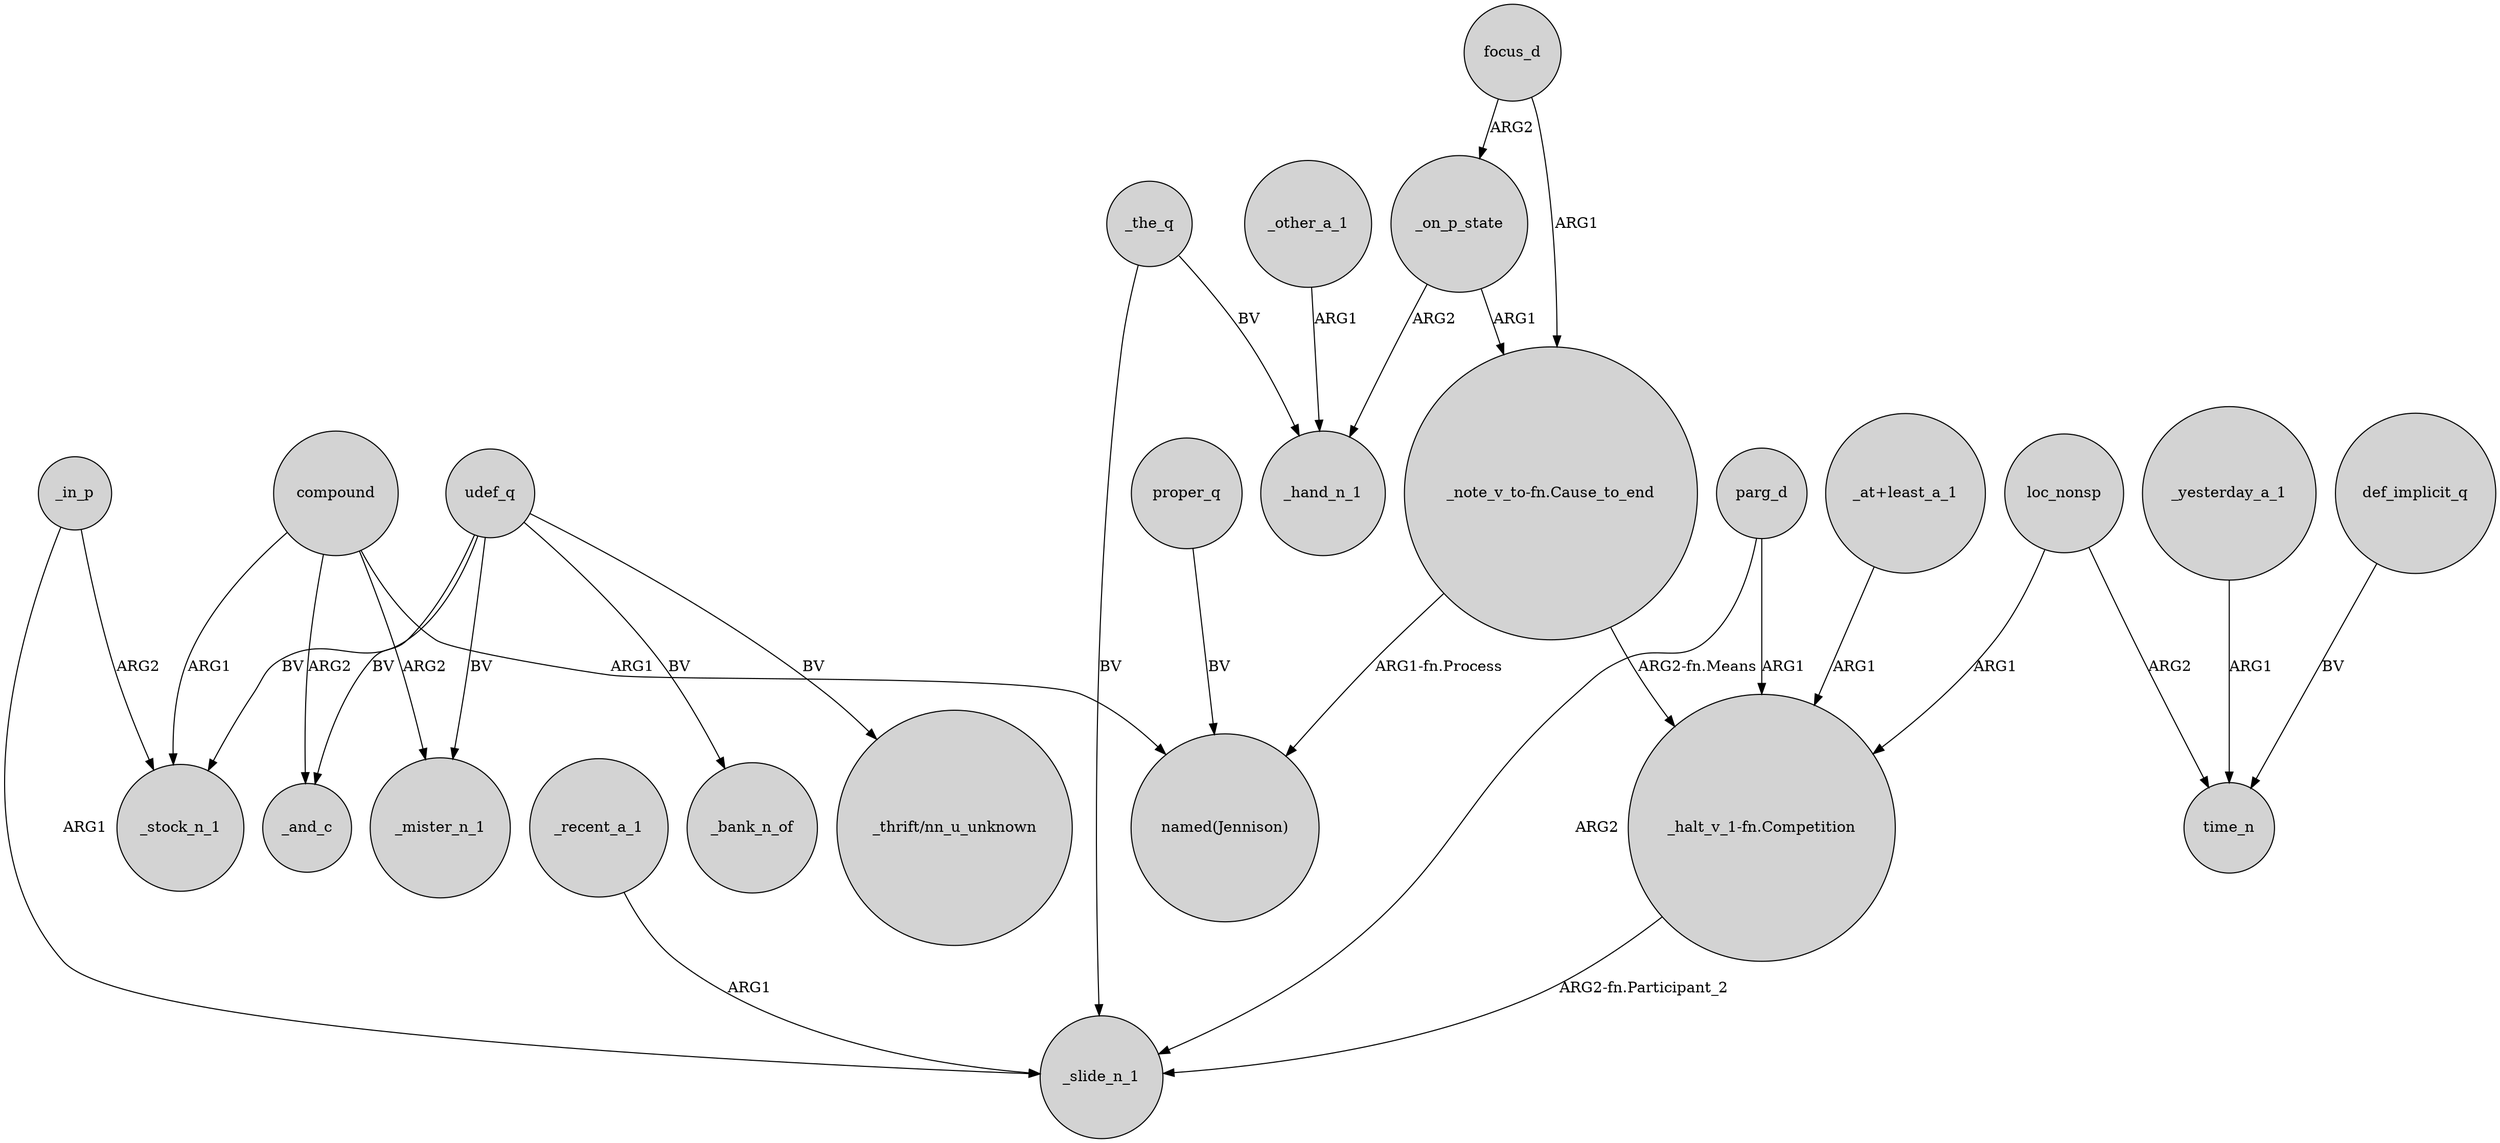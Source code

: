 digraph {
	node [shape=circle style=filled]
	compound -> "named(Jennison)" [label=ARG1]
	compound -> _mister_n_1 [label=ARG2]
	_recent_a_1 -> _slide_n_1 [label=ARG1]
	_other_a_1 -> _hand_n_1 [label=ARG1]
	udef_q -> _bank_n_of [label=BV]
	_yesterday_a_1 -> time_n [label=ARG1]
	udef_q -> _and_c [label=BV]
	"_halt_v_1-fn.Competition" -> _slide_n_1 [label="ARG2-fn.Participant_2"]
	focus_d -> _on_p_state [label=ARG2]
	udef_q -> _mister_n_1 [label=BV]
	parg_d -> "_halt_v_1-fn.Competition" [label=ARG1]
	compound -> _and_c [label=ARG2]
	loc_nonsp -> "_halt_v_1-fn.Competition" [label=ARG1]
	compound -> _stock_n_1 [label=ARG1]
	_in_p -> _slide_n_1 [label=ARG1]
	"_at+least_a_1" -> "_halt_v_1-fn.Competition" [label=ARG1]
	udef_q -> _stock_n_1 [label=BV]
	_the_q -> _hand_n_1 [label=BV]
	_in_p -> _stock_n_1 [label=ARG2]
	"_note_v_to-fn.Cause_to_end" -> "_halt_v_1-fn.Competition" [label="ARG2-fn.Means"]
	proper_q -> "named(Jennison)" [label=BV]
	_on_p_state -> _hand_n_1 [label=ARG2]
	"_note_v_to-fn.Cause_to_end" -> "named(Jennison)" [label="ARG1-fn.Process"]
	parg_d -> _slide_n_1 [label=ARG2]
	loc_nonsp -> time_n [label=ARG2]
	focus_d -> "_note_v_to-fn.Cause_to_end" [label=ARG1]
	_on_p_state -> "_note_v_to-fn.Cause_to_end" [label=ARG1]
	_the_q -> _slide_n_1 [label=BV]
	def_implicit_q -> time_n [label=BV]
	udef_q -> "_thrift/nn_u_unknown" [label=BV]
}
